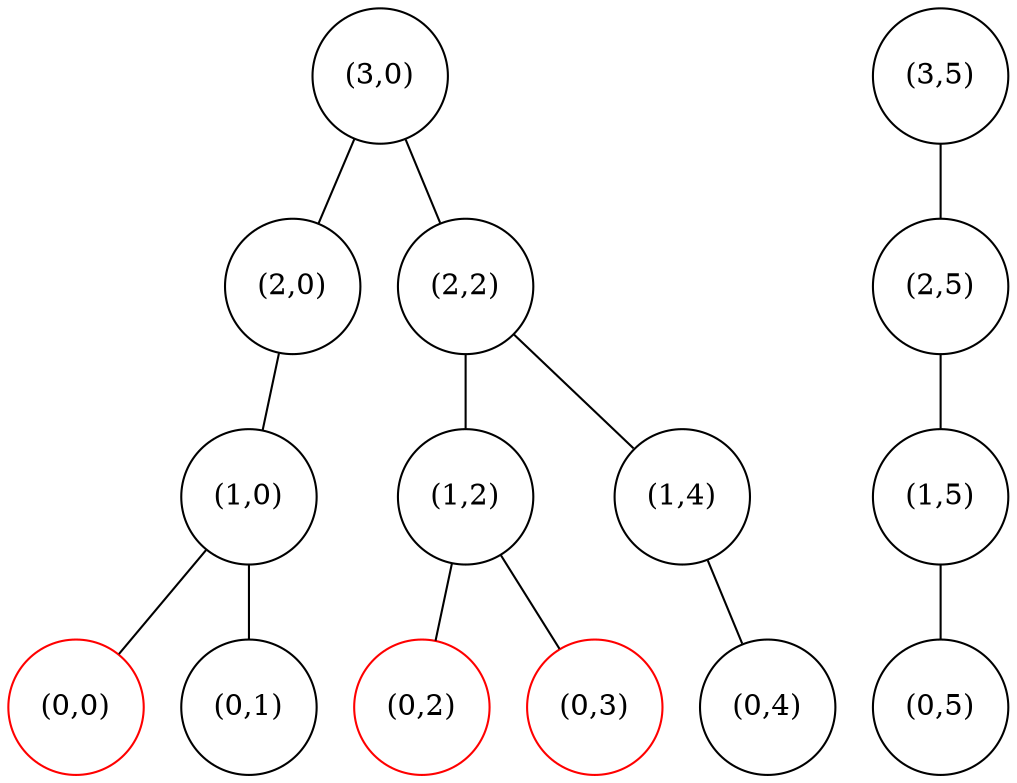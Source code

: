 /* Selection changed (to reflect a forest change) - Hierarchy */
graph
{
	node [shape=circle, style=filled, label=""];

	n3_0 [label="(3,0)", fillcolor="white"];
	n3_5 [label="(3,5)", fillcolor="white"];
	n2_0 [label="(2,0)", fillcolor="white"];
	n2_2 [label="(2,2)", fillcolor="white"];
	n2_5 [label="(2,5)", fillcolor="white"];
	n1_0 [label="(1,0)", fillcolor="white"];
	n1_2 [label="(1,2)", fillcolor="white"];
	n1_4 [label="(1,4)", fillcolor="white"];
	n1_5 [label="(1,5)", fillcolor="white"];
	n0_0 [label="(0,0)", color="red", fillcolor="white"];
	n0_1 [label="(0,1)", fillcolor="white"];
	n0_2 [label="(0,2)", color="red", fillcolor="white"];
	n0_3 [label="(0,3)", color="red", fillcolor="white"];
	n0_4 [label="(0,4)", fillcolor="white"];
	n0_5 [label="(0,5)", fillcolor="white"];

	n3_0 -- n2_0;
	n3_0 -- n2_2;
	n3_5 -- n2_5;
	n2_0 -- n1_0;
	n2_2 -- n1_2;
	n2_2 -- n1_4;
	n2_5 -- n1_5;
	n1_0 -- n0_0;
	n1_0 -- n0_1;
	n1_2 -- n0_2;
	n1_2 -- n0_3;
	n1_4 -- n0_4;
	n1_5 -- n0_5;
}
